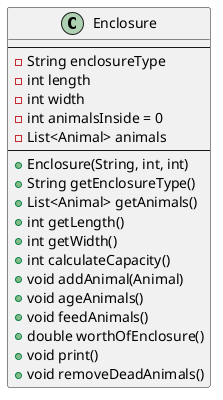 @startuml Enclosure
class Enclosure {
    ----
    -String enclosureType
    -int length
    -int width
    -int animalsInside = 0
    -List<Animal> animals
    ----
    +Enclosure(String, int, int)
    +String getEnclosureType()
    +List<Animal> getAnimals()
    +int getLength()
    +int getWidth()
    +int calculateCapacity()
    +void addAnimal(Animal)
    +void ageAnimals()
    +void feedAnimals()
    +double worthOfEnclosure()
    +void print()
    +void removeDeadAnimals()
}
@enduml
